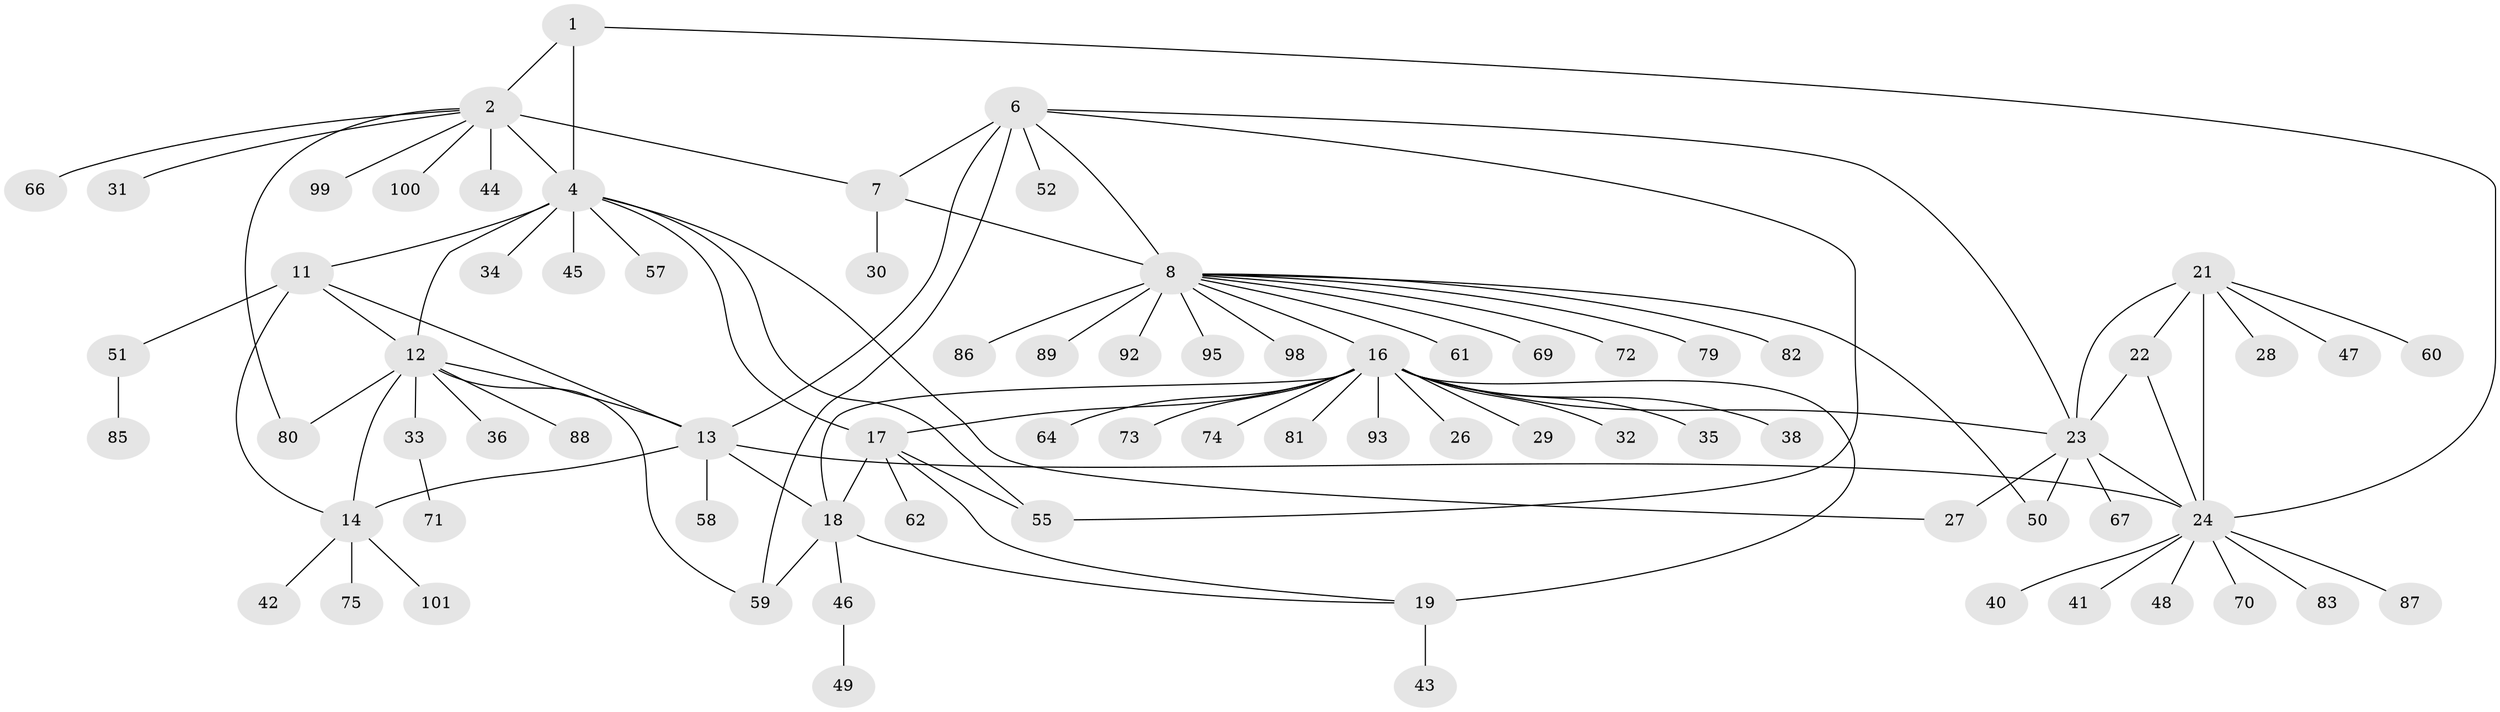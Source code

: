 // original degree distribution, {5: 0.039603960396039604, 11: 0.009900990099009901, 4: 0.019801980198019802, 6: 0.039603960396039604, 10: 0.0297029702970297, 12: 0.019801980198019802, 8: 0.039603960396039604, 7: 0.039603960396039604, 9: 0.019801980198019802, 1: 0.5643564356435643, 2: 0.15841584158415842, 3: 0.019801980198019802}
// Generated by graph-tools (version 1.1) at 2025/42/03/06/25 10:42:07]
// undirected, 77 vertices, 101 edges
graph export_dot {
graph [start="1"]
  node [color=gray90,style=filled];
  1 [super="+3"];
  2 [super="+63"];
  4 [super="+5"];
  6;
  7 [super="+9"];
  8 [super="+10"];
  11 [super="+37"];
  12 [super="+53"];
  13 [super="+94"];
  14 [super="+15"];
  16 [super="+20"];
  17 [super="+78"];
  18 [super="+56"];
  19 [super="+68"];
  21 [super="+54"];
  22 [super="+84"];
  23 [super="+39"];
  24 [super="+25"];
  26;
  27;
  28;
  29;
  30;
  31;
  32;
  33;
  34;
  35;
  36;
  38 [super="+77"];
  40;
  41;
  42;
  43;
  44;
  45 [super="+76"];
  46;
  47;
  48;
  49;
  50;
  51;
  52;
  55;
  57 [super="+65"];
  58;
  59 [super="+91"];
  60;
  61;
  62;
  64;
  66;
  67;
  69;
  70 [super="+96"];
  71;
  72;
  73;
  74;
  75;
  79;
  80;
  81 [super="+90"];
  82;
  83;
  85;
  86;
  87 [super="+97"];
  88;
  89;
  92;
  93;
  95;
  98;
  99;
  100;
  101;
  1 -- 2 [weight=2];
  1 -- 4 [weight=4];
  1 -- 24;
  2 -- 4 [weight=2];
  2 -- 7;
  2 -- 31;
  2 -- 44;
  2 -- 66;
  2 -- 99;
  2 -- 100;
  2 -- 80;
  4 -- 11;
  4 -- 12;
  4 -- 34;
  4 -- 45;
  4 -- 17;
  4 -- 55;
  4 -- 57;
  4 -- 27;
  6 -- 7 [weight=2];
  6 -- 8 [weight=2];
  6 -- 13 [weight=2];
  6 -- 23;
  6 -- 52;
  6 -- 55;
  6 -- 59;
  7 -- 8 [weight=4];
  7 -- 30;
  8 -- 16;
  8 -- 61;
  8 -- 69;
  8 -- 72;
  8 -- 79;
  8 -- 82;
  8 -- 86;
  8 -- 98;
  8 -- 50;
  8 -- 89;
  8 -- 92;
  8 -- 95;
  11 -- 12;
  11 -- 13;
  11 -- 14 [weight=2];
  11 -- 51;
  12 -- 13;
  12 -- 14 [weight=2];
  12 -- 33;
  12 -- 36;
  12 -- 80;
  12 -- 88;
  12 -- 59;
  13 -- 14 [weight=2];
  13 -- 18;
  13 -- 58;
  13 -- 24;
  14 -- 42;
  14 -- 75;
  14 -- 101;
  16 -- 17 [weight=2];
  16 -- 18 [weight=2];
  16 -- 19 [weight=2];
  16 -- 26;
  16 -- 29;
  16 -- 35;
  16 -- 38;
  16 -- 64;
  16 -- 73;
  16 -- 93;
  16 -- 32;
  16 -- 74;
  16 -- 81;
  16 -- 23;
  17 -- 18;
  17 -- 19;
  17 -- 62;
  17 -- 55;
  18 -- 19;
  18 -- 46;
  18 -- 59;
  19 -- 43;
  21 -- 22;
  21 -- 23;
  21 -- 24 [weight=2];
  21 -- 28;
  21 -- 47;
  21 -- 60;
  22 -- 23;
  22 -- 24 [weight=2];
  23 -- 24 [weight=2];
  23 -- 27;
  23 -- 50;
  23 -- 67;
  24 -- 40;
  24 -- 41;
  24 -- 48;
  24 -- 83;
  24 -- 87;
  24 -- 70;
  33 -- 71;
  46 -- 49;
  51 -- 85;
}
